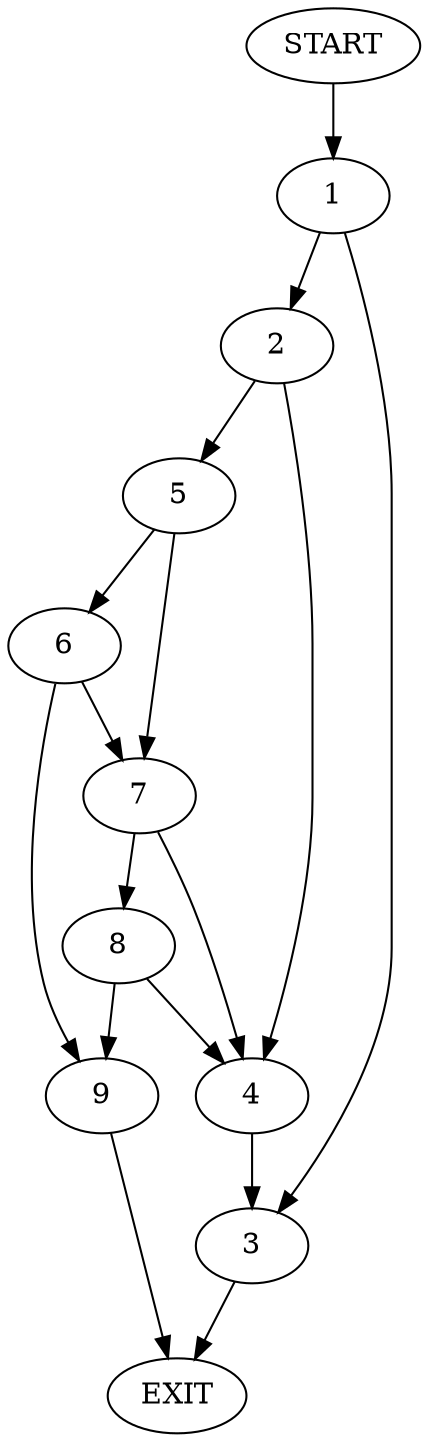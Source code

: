digraph {
0 [label="START"]
10 [label="EXIT"]
0 -> 1
1 -> 2
1 -> 3
2 -> 4
2 -> 5
3 -> 10
4 -> 3
5 -> 6
5 -> 7
7 -> 4
7 -> 8
6 -> 7
6 -> 9
9 -> 10
8 -> 4
8 -> 9
}
